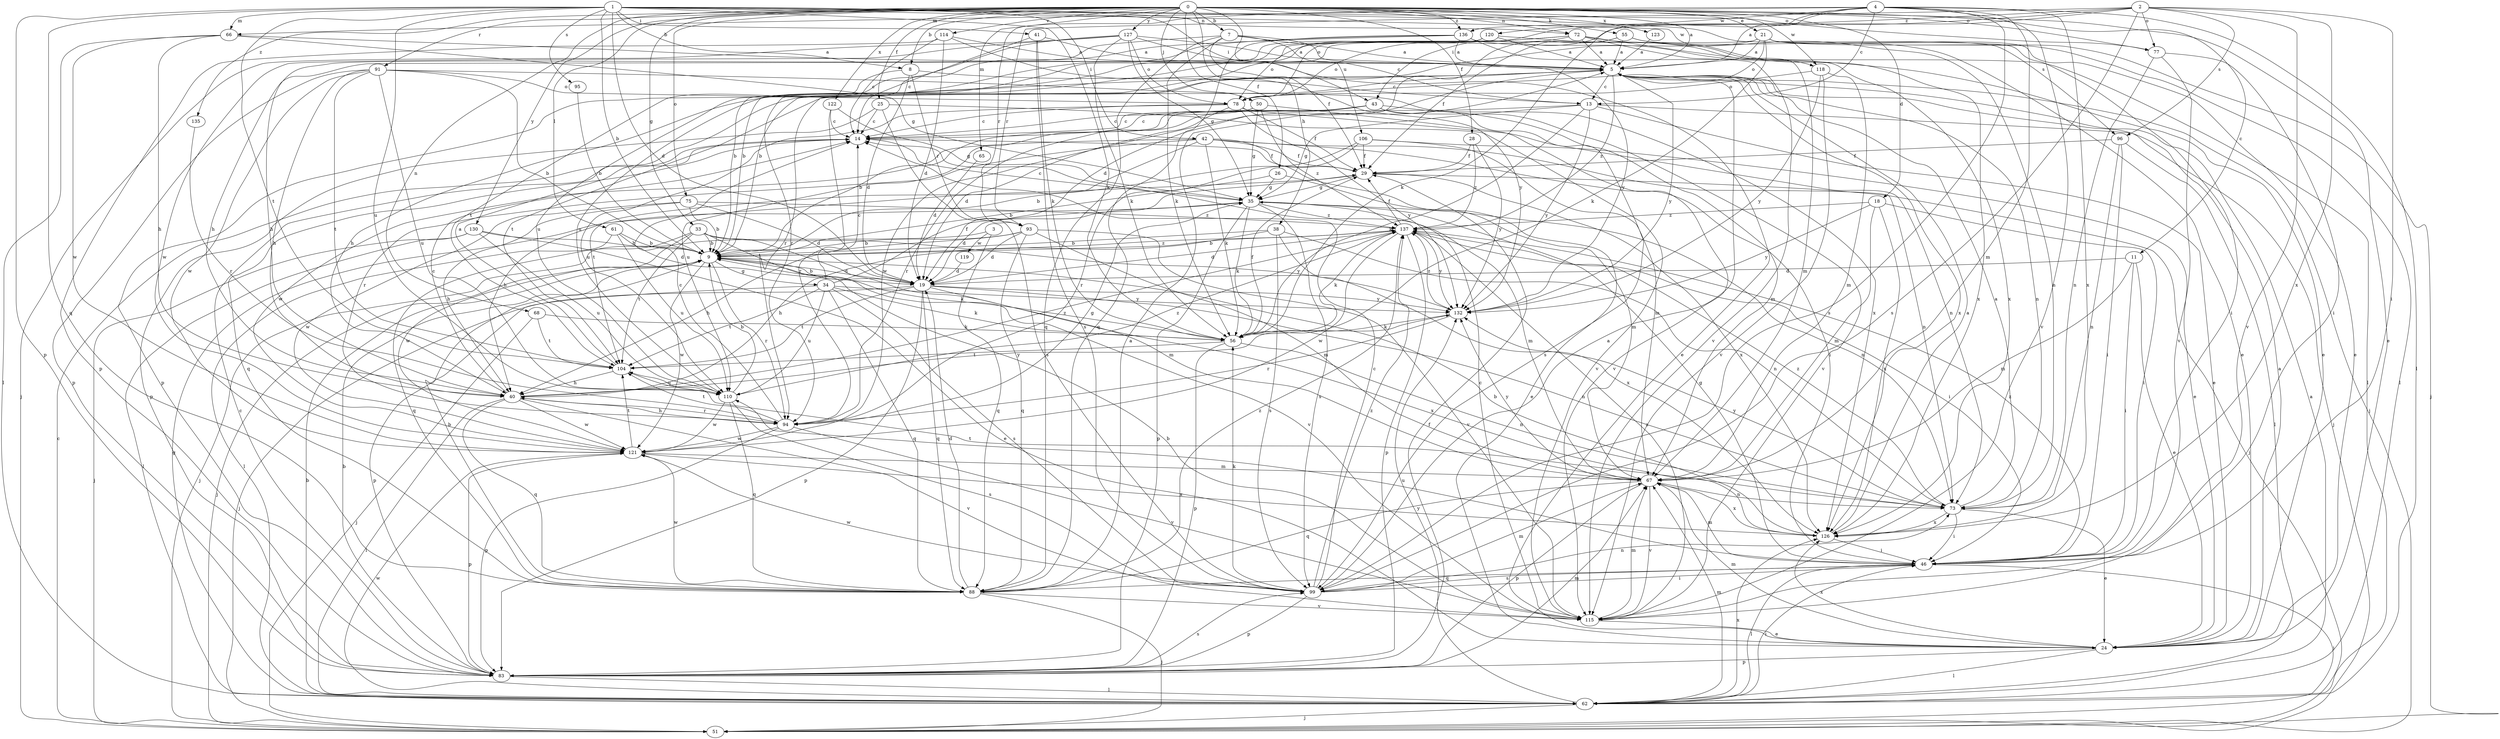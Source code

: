 strict digraph  {
0;
1;
2;
3;
4;
5;
7;
8;
9;
11;
13;
14;
18;
19;
21;
24;
25;
26;
28;
29;
33;
34;
35;
38;
40;
41;
42;
43;
46;
50;
51;
55;
56;
61;
62;
65;
66;
67;
68;
72;
73;
75;
77;
78;
83;
88;
91;
93;
94;
95;
96;
99;
104;
106;
110;
114;
115;
118;
119;
120;
121;
122;
123;
126;
127;
130;
132;
135;
136;
137;
0 -> 5  [label=a];
0 -> 7  [label=b];
0 -> 8  [label=b];
0 -> 11  [label=c];
0 -> 18  [label=d];
0 -> 21  [label=e];
0 -> 24  [label=e];
0 -> 25  [label=f];
0 -> 26  [label=f];
0 -> 28  [label=f];
0 -> 33  [label=g];
0 -> 38  [label=h];
0 -> 50  [label=j];
0 -> 55  [label=k];
0 -> 61  [label=l];
0 -> 65  [label=m];
0 -> 68  [label=n];
0 -> 72  [label=n];
0 -> 75  [label=o];
0 -> 77  [label=o];
0 -> 91  [label=r];
0 -> 106  [label=u];
0 -> 114  [label=v];
0 -> 118  [label=w];
0 -> 122  [label=x];
0 -> 123  [label=x];
0 -> 127  [label=y];
0 -> 130  [label=y];
0 -> 135  [label=z];
0 -> 136  [label=z];
1 -> 8  [label=b];
1 -> 9  [label=b];
1 -> 19  [label=d];
1 -> 41  [label=i];
1 -> 42  [label=i];
1 -> 43  [label=i];
1 -> 56  [label=k];
1 -> 66  [label=m];
1 -> 72  [label=n];
1 -> 77  [label=o];
1 -> 83  [label=p];
1 -> 88  [label=q];
1 -> 95  [label=s];
1 -> 96  [label=s];
1 -> 104  [label=t];
1 -> 110  [label=u];
1 -> 118  [label=w];
2 -> 43  [label=i];
2 -> 46  [label=i];
2 -> 77  [label=o];
2 -> 78  [label=o];
2 -> 93  [label=r];
2 -> 96  [label=s];
2 -> 99  [label=s];
2 -> 115  [label=v];
2 -> 126  [label=x];
2 -> 136  [label=z];
3 -> 51  [label=j];
3 -> 88  [label=q];
3 -> 119  [label=w];
4 -> 5  [label=a];
4 -> 13  [label=c];
4 -> 56  [label=k];
4 -> 62  [label=l];
4 -> 66  [label=m];
4 -> 67  [label=m];
4 -> 93  [label=r];
4 -> 99  [label=s];
4 -> 115  [label=v];
4 -> 120  [label=w];
4 -> 126  [label=x];
5 -> 13  [label=c];
5 -> 40  [label=h];
5 -> 51  [label=j];
5 -> 73  [label=n];
5 -> 104  [label=t];
5 -> 121  [label=w];
5 -> 126  [label=x];
5 -> 132  [label=y];
5 -> 137  [label=z];
7 -> 5  [label=a];
7 -> 13  [label=c];
7 -> 29  [label=f];
7 -> 40  [label=h];
7 -> 56  [label=k];
7 -> 88  [label=q];
7 -> 132  [label=y];
8 -> 13  [label=c];
8 -> 19  [label=d];
8 -> 83  [label=p];
8 -> 93  [label=r];
9 -> 19  [label=d];
9 -> 34  [label=g];
9 -> 51  [label=j];
9 -> 56  [label=k];
9 -> 94  [label=r];
9 -> 121  [label=w];
9 -> 137  [label=z];
11 -> 19  [label=d];
11 -> 24  [label=e];
11 -> 46  [label=i];
11 -> 67  [label=m];
13 -> 14  [label=c];
13 -> 24  [label=e];
13 -> 35  [label=g];
13 -> 51  [label=j];
13 -> 56  [label=k];
13 -> 132  [label=y];
14 -> 29  [label=f];
14 -> 88  [label=q];
18 -> 46  [label=i];
18 -> 67  [label=m];
18 -> 126  [label=x];
18 -> 132  [label=y];
18 -> 137  [label=z];
19 -> 9  [label=b];
19 -> 51  [label=j];
19 -> 73  [label=n];
19 -> 83  [label=p];
19 -> 88  [label=q];
19 -> 104  [label=t];
19 -> 126  [label=x];
19 -> 132  [label=y];
21 -> 5  [label=a];
21 -> 9  [label=b];
21 -> 24  [label=e];
21 -> 46  [label=i];
21 -> 51  [label=j];
21 -> 56  [label=k];
21 -> 62  [label=l];
21 -> 78  [label=o];
21 -> 94  [label=r];
24 -> 5  [label=a];
24 -> 62  [label=l];
24 -> 67  [label=m];
24 -> 83  [label=p];
24 -> 126  [label=x];
25 -> 14  [label=c];
25 -> 83  [label=p];
25 -> 99  [label=s];
25 -> 115  [label=v];
26 -> 9  [label=b];
26 -> 35  [label=g];
26 -> 67  [label=m];
28 -> 29  [label=f];
28 -> 132  [label=y];
28 -> 137  [label=z];
29 -> 35  [label=g];
29 -> 40  [label=h];
29 -> 51  [label=j];
29 -> 126  [label=x];
33 -> 9  [label=b];
33 -> 67  [label=m];
33 -> 88  [label=q];
33 -> 104  [label=t];
33 -> 115  [label=v];
33 -> 121  [label=w];
33 -> 132  [label=y];
34 -> 14  [label=c];
34 -> 29  [label=f];
34 -> 56  [label=k];
34 -> 83  [label=p];
34 -> 88  [label=q];
34 -> 99  [label=s];
34 -> 104  [label=t];
34 -> 110  [label=u];
34 -> 132  [label=y];
35 -> 14  [label=c];
35 -> 19  [label=d];
35 -> 56  [label=k];
35 -> 67  [label=m];
35 -> 73  [label=n];
35 -> 83  [label=p];
35 -> 99  [label=s];
35 -> 137  [label=z];
38 -> 9  [label=b];
38 -> 40  [label=h];
38 -> 73  [label=n];
38 -> 99  [label=s];
38 -> 126  [label=x];
40 -> 14  [label=c];
40 -> 62  [label=l];
40 -> 88  [label=q];
40 -> 94  [label=r];
40 -> 115  [label=v];
40 -> 121  [label=w];
40 -> 132  [label=y];
40 -> 137  [label=z];
41 -> 5  [label=a];
41 -> 14  [label=c];
41 -> 56  [label=k];
41 -> 99  [label=s];
42 -> 24  [label=e];
42 -> 29  [label=f];
42 -> 46  [label=i];
42 -> 56  [label=k];
42 -> 73  [label=n];
42 -> 94  [label=r];
42 -> 104  [label=t];
42 -> 121  [label=w];
43 -> 14  [label=c];
43 -> 67  [label=m];
43 -> 94  [label=r];
43 -> 99  [label=s];
43 -> 110  [label=u];
43 -> 115  [label=v];
46 -> 35  [label=g];
46 -> 51  [label=j];
46 -> 62  [label=l];
46 -> 67  [label=m];
46 -> 88  [label=q];
46 -> 99  [label=s];
46 -> 110  [label=u];
46 -> 137  [label=z];
50 -> 9  [label=b];
50 -> 14  [label=c];
50 -> 35  [label=g];
50 -> 115  [label=v];
50 -> 137  [label=z];
51 -> 14  [label=c];
55 -> 5  [label=a];
55 -> 19  [label=d];
55 -> 24  [label=e];
55 -> 29  [label=f];
55 -> 73  [label=n];
56 -> 29  [label=f];
56 -> 73  [label=n];
56 -> 83  [label=p];
56 -> 104  [label=t];
61 -> 9  [label=b];
61 -> 19  [label=d];
61 -> 62  [label=l];
61 -> 110  [label=u];
62 -> 5  [label=a];
62 -> 9  [label=b];
62 -> 35  [label=g];
62 -> 46  [label=i];
62 -> 51  [label=j];
62 -> 67  [label=m];
62 -> 121  [label=w];
62 -> 126  [label=x];
62 -> 132  [label=y];
65 -> 19  [label=d];
66 -> 5  [label=a];
66 -> 35  [label=g];
66 -> 40  [label=h];
66 -> 62  [label=l];
66 -> 121  [label=w];
67 -> 73  [label=n];
67 -> 83  [label=p];
67 -> 88  [label=q];
67 -> 115  [label=v];
67 -> 126  [label=x];
67 -> 132  [label=y];
68 -> 51  [label=j];
68 -> 56  [label=k];
68 -> 104  [label=t];
72 -> 5  [label=a];
72 -> 40  [label=h];
72 -> 67  [label=m];
72 -> 78  [label=o];
72 -> 110  [label=u];
72 -> 115  [label=v];
72 -> 126  [label=x];
73 -> 5  [label=a];
73 -> 24  [label=e];
73 -> 46  [label=i];
73 -> 104  [label=t];
73 -> 126  [label=x];
73 -> 132  [label=y];
73 -> 137  [label=z];
75 -> 9  [label=b];
75 -> 19  [label=d];
75 -> 40  [label=h];
75 -> 121  [label=w];
75 -> 137  [label=z];
77 -> 46  [label=i];
77 -> 73  [label=n];
77 -> 115  [label=v];
78 -> 14  [label=c];
78 -> 19  [label=d];
78 -> 29  [label=f];
78 -> 73  [label=n];
78 -> 110  [label=u];
78 -> 132  [label=y];
83 -> 9  [label=b];
83 -> 14  [label=c];
83 -> 29  [label=f];
83 -> 62  [label=l];
83 -> 67  [label=m];
83 -> 99  [label=s];
88 -> 5  [label=a];
88 -> 9  [label=b];
88 -> 19  [label=d];
88 -> 51  [label=j];
88 -> 115  [label=v];
88 -> 121  [label=w];
88 -> 137  [label=z];
91 -> 9  [label=b];
91 -> 40  [label=h];
91 -> 78  [label=o];
91 -> 83  [label=p];
91 -> 104  [label=t];
91 -> 110  [label=u];
91 -> 121  [label=w];
91 -> 126  [label=x];
93 -> 9  [label=b];
93 -> 19  [label=d];
93 -> 40  [label=h];
93 -> 67  [label=m];
93 -> 88  [label=q];
93 -> 115  [label=v];
94 -> 14  [label=c];
94 -> 35  [label=g];
94 -> 40  [label=h];
94 -> 83  [label=p];
94 -> 104  [label=t];
94 -> 115  [label=v];
94 -> 121  [label=w];
95 -> 9  [label=b];
96 -> 29  [label=f];
96 -> 46  [label=i];
96 -> 62  [label=l];
96 -> 73  [label=n];
99 -> 5  [label=a];
99 -> 14  [label=c];
99 -> 46  [label=i];
99 -> 56  [label=k];
99 -> 67  [label=m];
99 -> 73  [label=n];
99 -> 83  [label=p];
99 -> 121  [label=w];
99 -> 137  [label=z];
104 -> 5  [label=a];
104 -> 40  [label=h];
104 -> 110  [label=u];
106 -> 9  [label=b];
106 -> 24  [label=e];
106 -> 29  [label=f];
106 -> 67  [label=m];
106 -> 94  [label=r];
110 -> 9  [label=b];
110 -> 88  [label=q];
110 -> 99  [label=s];
110 -> 121  [label=w];
110 -> 137  [label=z];
114 -> 5  [label=a];
114 -> 14  [label=c];
114 -> 19  [label=d];
114 -> 83  [label=p];
114 -> 132  [label=y];
115 -> 9  [label=b];
115 -> 14  [label=c];
115 -> 24  [label=e];
115 -> 67  [label=m];
115 -> 137  [label=z];
118 -> 67  [label=m];
118 -> 78  [label=o];
118 -> 115  [label=v];
118 -> 132  [label=y];
119 -> 19  [label=d];
120 -> 5  [label=a];
120 -> 9  [label=b];
120 -> 62  [label=l];
120 -> 78  [label=o];
120 -> 94  [label=r];
121 -> 67  [label=m];
121 -> 83  [label=p];
121 -> 104  [label=t];
121 -> 126  [label=x];
122 -> 14  [label=c];
122 -> 35  [label=g];
122 -> 94  [label=r];
123 -> 5  [label=a];
126 -> 5  [label=a];
126 -> 9  [label=b];
126 -> 46  [label=i];
127 -> 5  [label=a];
127 -> 24  [label=e];
127 -> 35  [label=g];
127 -> 51  [label=j];
127 -> 56  [label=k];
127 -> 78  [label=o];
127 -> 104  [label=t];
127 -> 121  [label=w];
130 -> 9  [label=b];
130 -> 24  [label=e];
130 -> 51  [label=j];
130 -> 62  [label=l];
130 -> 110  [label=u];
132 -> 56  [label=k];
132 -> 94  [label=r];
132 -> 137  [label=z];
135 -> 94  [label=r];
136 -> 5  [label=a];
136 -> 9  [label=b];
136 -> 24  [label=e];
136 -> 88  [label=q];
136 -> 110  [label=u];
136 -> 126  [label=x];
137 -> 9  [label=b];
137 -> 19  [label=d];
137 -> 29  [label=f];
137 -> 46  [label=i];
137 -> 56  [label=k];
137 -> 83  [label=p];
137 -> 121  [label=w];
137 -> 132  [label=y];
}
